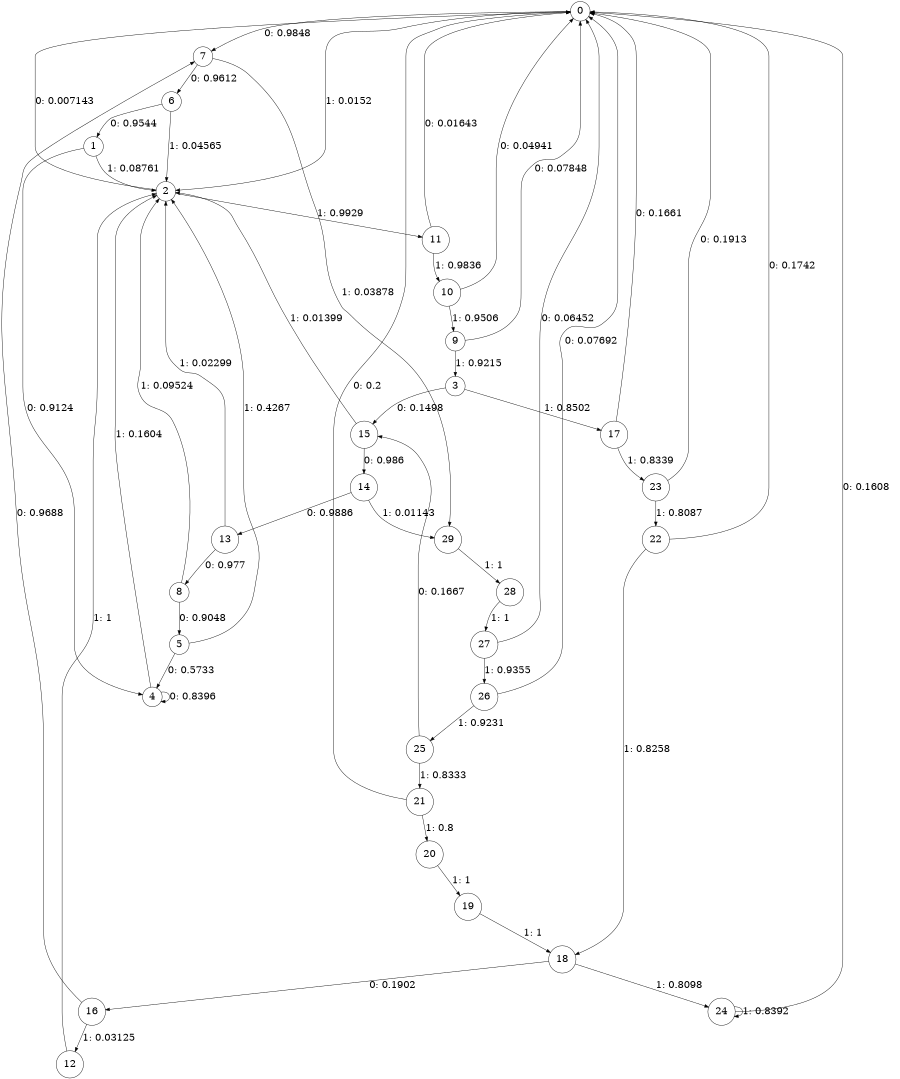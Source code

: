 digraph "ch1_random_short_L12" {
size = "6,8.5";
ratio = "fill";
node [shape = circle];
node [fontsize = 24];
edge [fontsize = 24];
0 -> 7 [label = "0: 0.9848   "];
0 -> 2 [label = "1: 0.0152   "];
1 -> 4 [label = "0: 0.9124   "];
1 -> 2 [label = "1: 0.08761  "];
2 -> 0 [label = "0: 0.007143  "];
2 -> 11 [label = "1: 0.9929   "];
3 -> 15 [label = "0: 0.1498   "];
3 -> 17 [label = "1: 0.8502   "];
4 -> 4 [label = "0: 0.8396   "];
4 -> 2 [label = "1: 0.1604   "];
5 -> 4 [label = "0: 0.5733   "];
5 -> 2 [label = "1: 0.4267   "];
6 -> 1 [label = "0: 0.9544   "];
6 -> 2 [label = "1: 0.04565  "];
7 -> 6 [label = "0: 0.9612   "];
7 -> 29 [label = "1: 0.03878  "];
8 -> 5 [label = "0: 0.9048   "];
8 -> 2 [label = "1: 0.09524  "];
9 -> 0 [label = "0: 0.07848  "];
9 -> 3 [label = "1: 0.9215   "];
10 -> 0 [label = "0: 0.04941  "];
10 -> 9 [label = "1: 0.9506   "];
11 -> 0 [label = "0: 0.01643  "];
11 -> 10 [label = "1: 0.9836   "];
12 -> 2 [label = "1: 1        "];
13 -> 8 [label = "0: 0.977    "];
13 -> 2 [label = "1: 0.02299  "];
14 -> 13 [label = "0: 0.9886   "];
14 -> 29 [label = "1: 0.01143  "];
15 -> 14 [label = "0: 0.986    "];
15 -> 2 [label = "1: 0.01399  "];
16 -> 7 [label = "0: 0.9688   "];
16 -> 12 [label = "1: 0.03125  "];
17 -> 0 [label = "0: 0.1661   "];
17 -> 23 [label = "1: 0.8339   "];
18 -> 16 [label = "0: 0.1902   "];
18 -> 24 [label = "1: 0.8098   "];
19 -> 18 [label = "1: 1        "];
20 -> 19 [label = "1: 1        "];
21 -> 0 [label = "0: 0.2      "];
21 -> 20 [label = "1: 0.8      "];
22 -> 0 [label = "0: 0.1742   "];
22 -> 18 [label = "1: 0.8258   "];
23 -> 0 [label = "0: 0.1913   "];
23 -> 22 [label = "1: 0.8087   "];
24 -> 0 [label = "0: 0.1608   "];
24 -> 24 [label = "1: 0.8392   "];
25 -> 15 [label = "0: 0.1667   "];
25 -> 21 [label = "1: 0.8333   "];
26 -> 0 [label = "0: 0.07692  "];
26 -> 25 [label = "1: 0.9231   "];
27 -> 0 [label = "0: 0.06452  "];
27 -> 26 [label = "1: 0.9355   "];
28 -> 27 [label = "1: 1        "];
29 -> 28 [label = "1: 1        "];
}